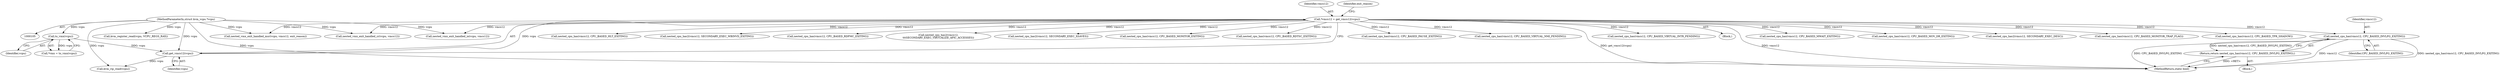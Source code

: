 digraph "0_linux_ef85b67385436ddc1998f45f1d6a210f935b3388_1@pointer" {
"1000268" [label="(Call,nested_cpu_has(vmcs12, CPU_BASED_INVLPG_EXITING))"];
"1000119" [label="(Call,*vmcs12 = get_vmcs12(vcpu))"];
"1000121" [label="(Call,get_vmcs12(vcpu))"];
"1000116" [label="(Call,to_vmx(vcpu))"];
"1000106" [label="(MethodParameterIn,struct kvm_vcpu *vcpu)"];
"1000267" [label="(Return,return nested_cpu_has(vmcs12, CPU_BASED_INVLPG_EXITING);)"];
"1000121" [label="(Call,get_vmcs12(vcpu))"];
"1000345" [label="(Call,nested_cpu_has(vmcs12, CPU_BASED_PAUSE_EXITING))"];
"1000241" [label="(Call,nested_cpu_has(vmcs12, CPU_BASED_VIRTUAL_NMI_PENDING))"];
"1000236" [label="(Call,nested_cpu_has(vmcs12, CPU_BASED_VIRTUAL_INTR_PENDING))"];
"1000394" [label="(MethodReturn,static bool)"];
"1000107" [label="(Block,)"];
"1000329" [label="(Call,nested_cpu_has(vmcs12, CPU_BASED_MWAIT_EXITING))"];
"1000114" [label="(Call,*vmx = to_vmx(vcpu))"];
"1000270" [label="(Identifier,CPU_BASED_INVLPG_EXITING)"];
"1000106" [label="(MethodParameterIn,struct kvm_vcpu *vcpu)"];
"1000130" [label="(Call,kvm_rip_read(vcpu))"];
"1000268" [label="(Call,nested_cpu_has(vmcs12, CPU_BASED_INVLPG_EXITING))"];
"1000298" [label="(Call,nested_vmx_exit_handled_cr(vcpu, vmcs12))"];
"1000303" [label="(Call,nested_cpu_has(vmcs12, CPU_BASED_MOV_DR_EXITING))"];
"1000314" [label="(Call,nested_cpu_has2(vmcs12, SECONDARY_EXEC_DESC))"];
"1000122" [label="(Identifier,vcpu)"];
"1000116" [label="(Call,to_vmx(vcpu))"];
"1000308" [label="(Call,nested_vmx_exit_handled_io(vcpu, vmcs12))"];
"1000334" [label="(Call,nested_cpu_has(vmcs12, CPU_BASED_MONITOR_TRAP_FLAG))"];
"1000356" [label="(Call,nested_cpu_has(vmcs12, CPU_BASED_TPR_SHADOW))"];
"1000260" [label="(Call,nested_cpu_has(vmcs12, CPU_BASED_HLT_EXITING))"];
"1000376" [label="(Call,nested_cpu_has2(vmcs12, SECONDARY_EXEC_WBINVD_EXITING))"];
"1000269" [label="(Identifier,vmcs12)"];
"1000273" [label="(Call,nested_cpu_has(vmcs12, CPU_BASED_RDPMC_EXITING))"];
"1000119" [label="(Call,*vmcs12 = get_vmcs12(vcpu))"];
"1000120" [label="(Identifier,vmcs12)"];
"1000267" [label="(Return,return nested_cpu_has(vmcs12, CPU_BASED_INVLPG_EXITING);)"];
"1000117" [label="(Identifier,vcpu)"];
"1000320" [label="(Call,nested_vmx_exit_handled_msr(vcpu, vmcs12, exit_reason))"];
"1000250" [label="(Call,kvm_register_read(vcpu, VCPU_REGS_RAX))"];
"1000361" [label="(Call,nested_cpu_has2(vmcs12,\n\t\t\tSECONDARY_EXEC_VIRTUALIZE_APIC_ACCESSES))"];
"1000165" [label="(Block,)"];
"1000385" [label="(Call,nested_cpu_has2(vmcs12, SECONDARY_EXEC_XSAVES))"];
"1000125" [label="(Identifier,exit_reason)"];
"1000339" [label="(Call,nested_cpu_has(vmcs12, CPU_BASED_MONITOR_EXITING))"];
"1000279" [label="(Call,nested_cpu_has(vmcs12, CPU_BASED_RDTSC_EXITING))"];
"1000268" -> "1000267"  [label="AST: "];
"1000268" -> "1000270"  [label="CFG: "];
"1000269" -> "1000268"  [label="AST: "];
"1000270" -> "1000268"  [label="AST: "];
"1000267" -> "1000268"  [label="CFG: "];
"1000268" -> "1000394"  [label="DDG: vmcs12"];
"1000268" -> "1000394"  [label="DDG: nested_cpu_has(vmcs12, CPU_BASED_INVLPG_EXITING)"];
"1000268" -> "1000394"  [label="DDG: CPU_BASED_INVLPG_EXITING"];
"1000268" -> "1000267"  [label="DDG: nested_cpu_has(vmcs12, CPU_BASED_INVLPG_EXITING)"];
"1000119" -> "1000268"  [label="DDG: vmcs12"];
"1000119" -> "1000107"  [label="AST: "];
"1000119" -> "1000121"  [label="CFG: "];
"1000120" -> "1000119"  [label="AST: "];
"1000121" -> "1000119"  [label="AST: "];
"1000125" -> "1000119"  [label="CFG: "];
"1000119" -> "1000394"  [label="DDG: get_vmcs12(vcpu)"];
"1000119" -> "1000394"  [label="DDG: vmcs12"];
"1000121" -> "1000119"  [label="DDG: vcpu"];
"1000119" -> "1000236"  [label="DDG: vmcs12"];
"1000119" -> "1000241"  [label="DDG: vmcs12"];
"1000119" -> "1000260"  [label="DDG: vmcs12"];
"1000119" -> "1000273"  [label="DDG: vmcs12"];
"1000119" -> "1000279"  [label="DDG: vmcs12"];
"1000119" -> "1000298"  [label="DDG: vmcs12"];
"1000119" -> "1000303"  [label="DDG: vmcs12"];
"1000119" -> "1000308"  [label="DDG: vmcs12"];
"1000119" -> "1000314"  [label="DDG: vmcs12"];
"1000119" -> "1000320"  [label="DDG: vmcs12"];
"1000119" -> "1000329"  [label="DDG: vmcs12"];
"1000119" -> "1000334"  [label="DDG: vmcs12"];
"1000119" -> "1000339"  [label="DDG: vmcs12"];
"1000119" -> "1000345"  [label="DDG: vmcs12"];
"1000119" -> "1000356"  [label="DDG: vmcs12"];
"1000119" -> "1000361"  [label="DDG: vmcs12"];
"1000119" -> "1000376"  [label="DDG: vmcs12"];
"1000119" -> "1000385"  [label="DDG: vmcs12"];
"1000121" -> "1000122"  [label="CFG: "];
"1000122" -> "1000121"  [label="AST: "];
"1000116" -> "1000121"  [label="DDG: vcpu"];
"1000106" -> "1000121"  [label="DDG: vcpu"];
"1000121" -> "1000130"  [label="DDG: vcpu"];
"1000116" -> "1000114"  [label="AST: "];
"1000116" -> "1000117"  [label="CFG: "];
"1000117" -> "1000116"  [label="AST: "];
"1000114" -> "1000116"  [label="CFG: "];
"1000116" -> "1000114"  [label="DDG: vcpu"];
"1000106" -> "1000116"  [label="DDG: vcpu"];
"1000106" -> "1000105"  [label="AST: "];
"1000106" -> "1000394"  [label="DDG: vcpu"];
"1000106" -> "1000130"  [label="DDG: vcpu"];
"1000106" -> "1000250"  [label="DDG: vcpu"];
"1000106" -> "1000298"  [label="DDG: vcpu"];
"1000106" -> "1000308"  [label="DDG: vcpu"];
"1000106" -> "1000320"  [label="DDG: vcpu"];
"1000267" -> "1000165"  [label="AST: "];
"1000394" -> "1000267"  [label="CFG: "];
"1000267" -> "1000394"  [label="DDG: <RET>"];
}
